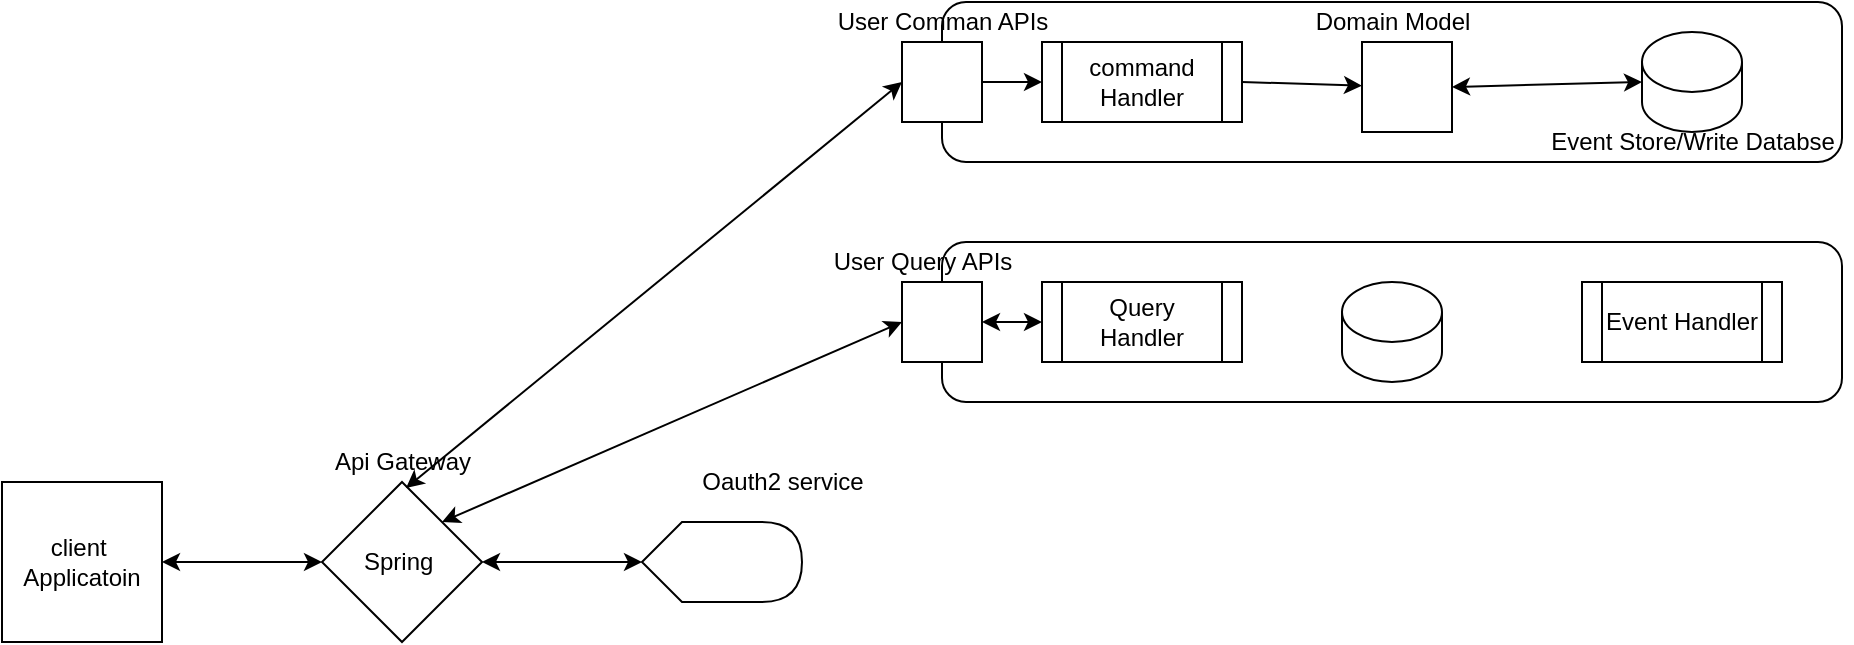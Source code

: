 <mxfile version="14.7.7" type="github">
  <diagram id="JTO8keWf2yWEtYkkjwrm" name="Page-1">
    <mxGraphModel dx="849" dy="1590" grid="1" gridSize="10" guides="1" tooltips="1" connect="1" arrows="1" fold="1" page="1" pageScale="1" pageWidth="850" pageHeight="1100" math="0" shadow="0">
      <root>
        <mxCell id="0" />
        <mxCell id="1" parent="0" />
        <mxCell id="Q-kc4Sg5_urtsn6Ku7JY-1" value="client&amp;nbsp;&lt;br&gt;Applicatoin" style="whiteSpace=wrap;html=1;aspect=fixed;" vertex="1" parent="1">
          <mxGeometry x="40" y="160" width="80" height="80" as="geometry" />
        </mxCell>
        <mxCell id="Q-kc4Sg5_urtsn6Ku7JY-2" value="Spring&amp;nbsp;" style="rhombus;whiteSpace=wrap;html=1;" vertex="1" parent="1">
          <mxGeometry x="200" y="160" width="80" height="80" as="geometry" />
        </mxCell>
        <mxCell id="Q-kc4Sg5_urtsn6Ku7JY-4" value="" style="endArrow=classic;startArrow=classic;html=1;entryX=0;entryY=0.5;entryDx=0;entryDy=0;exitX=1;exitY=0.5;exitDx=0;exitDy=0;" edge="1" parent="1" source="Q-kc4Sg5_urtsn6Ku7JY-1" target="Q-kc4Sg5_urtsn6Ku7JY-2">
          <mxGeometry width="50" height="50" relative="1" as="geometry">
            <mxPoint x="400" y="270" as="sourcePoint" />
            <mxPoint x="450" y="220" as="targetPoint" />
            <Array as="points">
              <mxPoint x="120" y="200" />
            </Array>
          </mxGeometry>
        </mxCell>
        <mxCell id="Q-kc4Sg5_urtsn6Ku7JY-5" value="" style="endArrow=classic;startArrow=classic;html=1;entryX=1;entryY=0.5;entryDx=0;entryDy=0;exitX=0;exitY=0.5;exitDx=0;exitDy=0;" edge="1" parent="1" target="Q-kc4Sg5_urtsn6Ku7JY-2">
          <mxGeometry width="50" height="50" relative="1" as="geometry">
            <mxPoint x="360" y="200" as="sourcePoint" />
            <mxPoint x="450" y="220" as="targetPoint" />
          </mxGeometry>
        </mxCell>
        <mxCell id="Q-kc4Sg5_urtsn6Ku7JY-8" value="&lt;span&gt;Api Gateway&lt;/span&gt;" style="text;html=1;align=center;verticalAlign=middle;resizable=0;points=[];autosize=1;strokeColor=none;" vertex="1" parent="1">
          <mxGeometry x="200" y="140" width="80" height="20" as="geometry" />
        </mxCell>
        <mxCell id="Q-kc4Sg5_urtsn6Ku7JY-13" value="" style="rounded=1;whiteSpace=wrap;html=1;" vertex="1" parent="1">
          <mxGeometry x="510" y="-80" width="450" height="80" as="geometry" />
        </mxCell>
        <mxCell id="Q-kc4Sg5_urtsn6Ku7JY-6" value="" style="whiteSpace=wrap;html=1;aspect=fixed;" vertex="1" parent="1">
          <mxGeometry x="490" y="-60" width="40" height="40" as="geometry" />
        </mxCell>
        <mxCell id="Q-kc4Sg5_urtsn6Ku7JY-7" value="User Comman APIs" style="text;html=1;align=center;verticalAlign=middle;resizable=0;points=[];autosize=1;strokeColor=none;" vertex="1" parent="1">
          <mxGeometry x="450" y="-80" width="120" height="20" as="geometry" />
        </mxCell>
        <mxCell id="Q-kc4Sg5_urtsn6Ku7JY-14" value="" style="rounded=1;whiteSpace=wrap;html=1;" vertex="1" parent="1">
          <mxGeometry x="510" y="40" width="450" height="80" as="geometry" />
        </mxCell>
        <mxCell id="Q-kc4Sg5_urtsn6Ku7JY-11" value="User Query APIs" style="text;html=1;align=center;verticalAlign=middle;resizable=0;points=[];autosize=1;strokeColor=none;" vertex="1" parent="1">
          <mxGeometry x="450" y="40" width="100" height="20" as="geometry" />
        </mxCell>
        <mxCell id="Q-kc4Sg5_urtsn6Ku7JY-9" value="" style="whiteSpace=wrap;html=1;aspect=fixed;" vertex="1" parent="1">
          <mxGeometry x="490" y="60" width="40" height="40" as="geometry" />
        </mxCell>
        <mxCell id="Q-kc4Sg5_urtsn6Ku7JY-16" value="command&lt;br&gt;Handler" style="shape=process;whiteSpace=wrap;html=1;backgroundOutline=1;" vertex="1" parent="1">
          <mxGeometry x="560" y="-60" width="100" height="40" as="geometry" />
        </mxCell>
        <mxCell id="Q-kc4Sg5_urtsn6Ku7JY-17" value="Query Handler&lt;br&gt;" style="shape=process;whiteSpace=wrap;html=1;backgroundOutline=1;" vertex="1" parent="1">
          <mxGeometry x="560" y="60" width="100" height="40" as="geometry" />
        </mxCell>
        <mxCell id="Q-kc4Sg5_urtsn6Ku7JY-18" value="" style="shape=cylinder3;whiteSpace=wrap;html=1;boundedLbl=1;backgroundOutline=1;size=15;" vertex="1" parent="1">
          <mxGeometry x="710" y="60" width="50" height="50" as="geometry" />
        </mxCell>
        <mxCell id="Q-kc4Sg5_urtsn6Ku7JY-19" value="" style="shape=cylinder3;whiteSpace=wrap;html=1;boundedLbl=1;backgroundOutline=1;size=15;" vertex="1" parent="1">
          <mxGeometry x="860" y="-65" width="50" height="50" as="geometry" />
        </mxCell>
        <mxCell id="Q-kc4Sg5_urtsn6Ku7JY-20" value="" style="whiteSpace=wrap;html=1;aspect=fixed;" vertex="1" parent="1">
          <mxGeometry x="720" y="-60" width="45" height="45" as="geometry" />
        </mxCell>
        <mxCell id="Q-kc4Sg5_urtsn6Ku7JY-21" value="" style="shape=display;whiteSpace=wrap;html=1;" vertex="1" parent="1">
          <mxGeometry x="360" y="180" width="80" height="40" as="geometry" />
        </mxCell>
        <mxCell id="Q-kc4Sg5_urtsn6Ku7JY-22" value="Oauth2 service&lt;br&gt;" style="text;html=1;align=center;verticalAlign=middle;resizable=0;points=[];autosize=1;strokeColor=none;" vertex="1" parent="1">
          <mxGeometry x="380" y="150" width="100" height="20" as="geometry" />
        </mxCell>
        <mxCell id="Q-kc4Sg5_urtsn6Ku7JY-24" value="Event Handler" style="shape=process;whiteSpace=wrap;html=1;backgroundOutline=1;" vertex="1" parent="1">
          <mxGeometry x="830" y="60" width="100" height="40" as="geometry" />
        </mxCell>
        <mxCell id="Q-kc4Sg5_urtsn6Ku7JY-25" value="" style="endArrow=classic;startArrow=classic;html=1;exitX=0.525;exitY=1.15;exitDx=0;exitDy=0;exitPerimeter=0;entryX=0;entryY=0.5;entryDx=0;entryDy=0;" edge="1" parent="1" source="Q-kc4Sg5_urtsn6Ku7JY-8" target="Q-kc4Sg5_urtsn6Ku7JY-6">
          <mxGeometry width="50" height="50" relative="1" as="geometry">
            <mxPoint x="610" y="150" as="sourcePoint" />
            <mxPoint x="660" y="100" as="targetPoint" />
          </mxGeometry>
        </mxCell>
        <mxCell id="Q-kc4Sg5_urtsn6Ku7JY-27" value="" style="endArrow=classic;startArrow=classic;html=1;exitX=1;exitY=0;exitDx=0;exitDy=0;entryX=0;entryY=0.5;entryDx=0;entryDy=0;entryPerimeter=0;" edge="1" parent="1" source="Q-kc4Sg5_urtsn6Ku7JY-2" target="Q-kc4Sg5_urtsn6Ku7JY-9">
          <mxGeometry width="50" height="50" relative="1" as="geometry">
            <mxPoint x="610" y="150" as="sourcePoint" />
            <mxPoint x="660" y="100" as="targetPoint" />
          </mxGeometry>
        </mxCell>
        <mxCell id="Q-kc4Sg5_urtsn6Ku7JY-28" value="" style="endArrow=classic;startArrow=classic;html=1;exitX=0;exitY=0.5;exitDx=0;exitDy=0;entryX=1;entryY=0.5;entryDx=0;entryDy=0;" edge="1" parent="1" source="Q-kc4Sg5_urtsn6Ku7JY-17" target="Q-kc4Sg5_urtsn6Ku7JY-9">
          <mxGeometry width="50" height="50" relative="1" as="geometry">
            <mxPoint x="610" y="150" as="sourcePoint" />
            <mxPoint x="540" y="80" as="targetPoint" />
          </mxGeometry>
        </mxCell>
        <mxCell id="Q-kc4Sg5_urtsn6Ku7JY-32" value="Domain Model" style="text;html=1;align=center;verticalAlign=middle;resizable=0;points=[];autosize=1;strokeColor=none;" vertex="1" parent="1">
          <mxGeometry x="690" y="-80" width="90" height="20" as="geometry" />
        </mxCell>
        <mxCell id="Q-kc4Sg5_urtsn6Ku7JY-34" value="" style="endArrow=classic;html=1;exitX=1;exitY=0.5;exitDx=0;exitDy=0;entryX=0;entryY=0.5;entryDx=0;entryDy=0;" edge="1" parent="1" source="Q-kc4Sg5_urtsn6Ku7JY-6" target="Q-kc4Sg5_urtsn6Ku7JY-16">
          <mxGeometry width="50" height="50" relative="1" as="geometry">
            <mxPoint x="610" y="150" as="sourcePoint" />
            <mxPoint x="660" y="100" as="targetPoint" />
          </mxGeometry>
        </mxCell>
        <mxCell id="Q-kc4Sg5_urtsn6Ku7JY-35" value="" style="endArrow=classic;html=1;exitX=1;exitY=0.5;exitDx=0;exitDy=0;" edge="1" parent="1" source="Q-kc4Sg5_urtsn6Ku7JY-16" target="Q-kc4Sg5_urtsn6Ku7JY-20">
          <mxGeometry width="50" height="50" relative="1" as="geometry">
            <mxPoint x="610" y="150" as="sourcePoint" />
            <mxPoint x="660" y="100" as="targetPoint" />
          </mxGeometry>
        </mxCell>
        <mxCell id="Q-kc4Sg5_urtsn6Ku7JY-36" value="" style="endArrow=classic;startArrow=classic;html=1;entryX=0;entryY=0.5;entryDx=0;entryDy=0;entryPerimeter=0;exitX=1;exitY=0.5;exitDx=0;exitDy=0;" edge="1" parent="1" source="Q-kc4Sg5_urtsn6Ku7JY-20" target="Q-kc4Sg5_urtsn6Ku7JY-19">
          <mxGeometry width="50" height="50" relative="1" as="geometry">
            <mxPoint x="610" y="150" as="sourcePoint" />
            <mxPoint x="660" y="100" as="targetPoint" />
          </mxGeometry>
        </mxCell>
        <mxCell id="Q-kc4Sg5_urtsn6Ku7JY-37" value="Event Store/Write Databse" style="text;html=1;align=center;verticalAlign=middle;resizable=0;points=[];autosize=1;strokeColor=none;" vertex="1" parent="1">
          <mxGeometry x="805" y="-20" width="160" height="20" as="geometry" />
        </mxCell>
      </root>
    </mxGraphModel>
  </diagram>
</mxfile>
